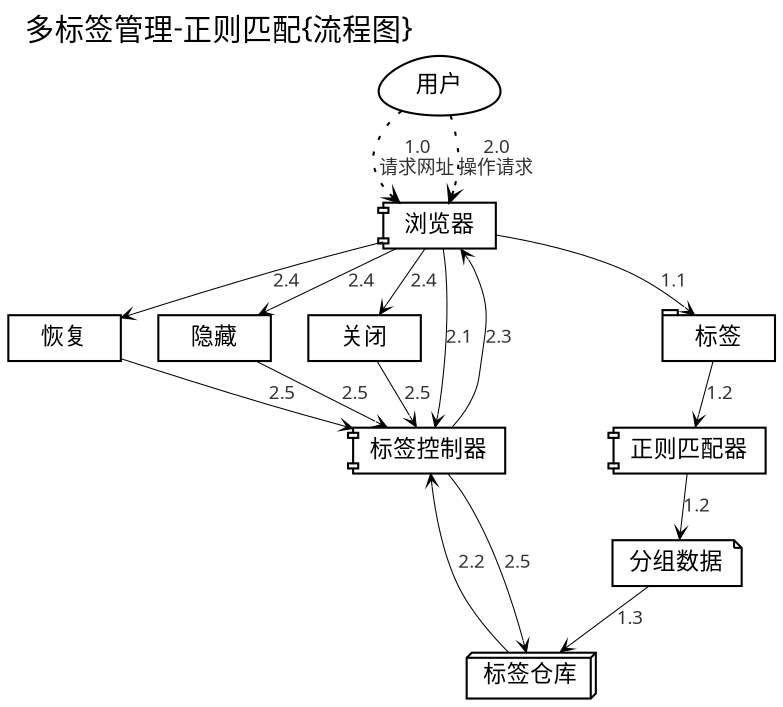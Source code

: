     /*生成命令:
$ dot -Tpng lb-multitab-mana.dot -o lb-multitab-mana.png
 -Tcmapx -o lb-crx-roles.map
    全局设定
    plaintext
{{{#!GraphViz dot
    */

digraph G4Lmultitab {
    /*全局设定*/
    graph [label="多标签管理-正则匹配{流程图}"
        ,fontsize=14.0
        ,fontname="WenQuanYi Micro Hei"
        ,labeljust="l",labelloc="t",center=1
        ,ranksep=0.3,center=1,ratio=compress
        ,rankdir=TB
        ];

    node[fontsize=11.0,height=0.3
        ,fontname="WenQuanYi Micro Hei"
        ,shape=component 
        ];

    edge [fontsize=9.0,fontcolor="#333333"
        ,fontname="WenQuanYi Micro Hei"
        ,arrowsize=0.6,arrowhead=vee,arrowtail=none
        ,style="setlinewidth(0.5)"
        ];
/*
    src [label="源码",shape=ellipse,style="filled,dashed,setlinewidth(5)"
        ,color="#333333",fillcolor=dimgray
        ,URL="http://code.google.com/p/zoomquiet/source/browse/dot/obp/csdndr1-km.dot?repo=tangle"];
    /*图元声明
    start       [label="流程开始/结束",shape=point];
    end         [label="",shape=doublecircle,fillcolor=red];

    box         [label="实体/对象",shape=box];
    ellipse     [label="行动/节点",shape=ellipse];
    egg         [label="用户/人物",shape=egg];
    plaintext   [label="状态/属性",shape=plaintext,fillcolor=whitesmoke];
    diamond     [label="判别",shape=diamond];
    note        [label="注释",shape=note];
    tab         [label="目录/模块",shape=tab];
    db          [label="数据库",shape=box3d];
    component   [label="主机/组件",shape=component];
  ,style="rounded,dotted"];
    url [label="网址",shape=note];
    act [label="操作",shape=note];
*/

    USER [label="用户",shape=egg];
        close [label="关闭",shape=box];
        revert [label="恢复",shape=box];
        hide [label="隐藏",shape=box];

    browser [label="浏览器"];

    TAB [label="标签",shape=tab];

    tabStore [label="标签仓库",shape=box3d];
    reTAB [label="正则匹配器",shape=component];
        groups [label="分组数据",shape=note];
    doTAB [label="标签控制器",shape=component];


    /*图例关系
    */
    USER->browser  [label="1.0\n请求网址",style="dotted"];
    browser->TAB   [label="1.1"];
        TAB->reTAB->groups [label="1.2"];
        groups->tabStore [label="1.3"];
    USER->browser [label="2.0\n操作请求",style="dotted"];
    browser->doTAB [label="2.1"];
        tabStore->doTAB [label="2.2"];
        doTAB->browser [label="2.3"];
        browser->{close revert hide} [label="2.4"];
        {close revert hide}->doTAB->tabStore [label="2.5"];

/*
    { rank=same; AC    srvAC; }
    { rank=same; COMM    commander; }
    { rank=same; DONE   uriStore; }

    AC[label="认证准备",shape=plaintext];
    COMM[label="推荐阶段",shape=plaintext];
    DONE[label="完成阶段",shape=plaintext];
    AC->COMM->DONE;
*/
    edge [style=invis];

}

